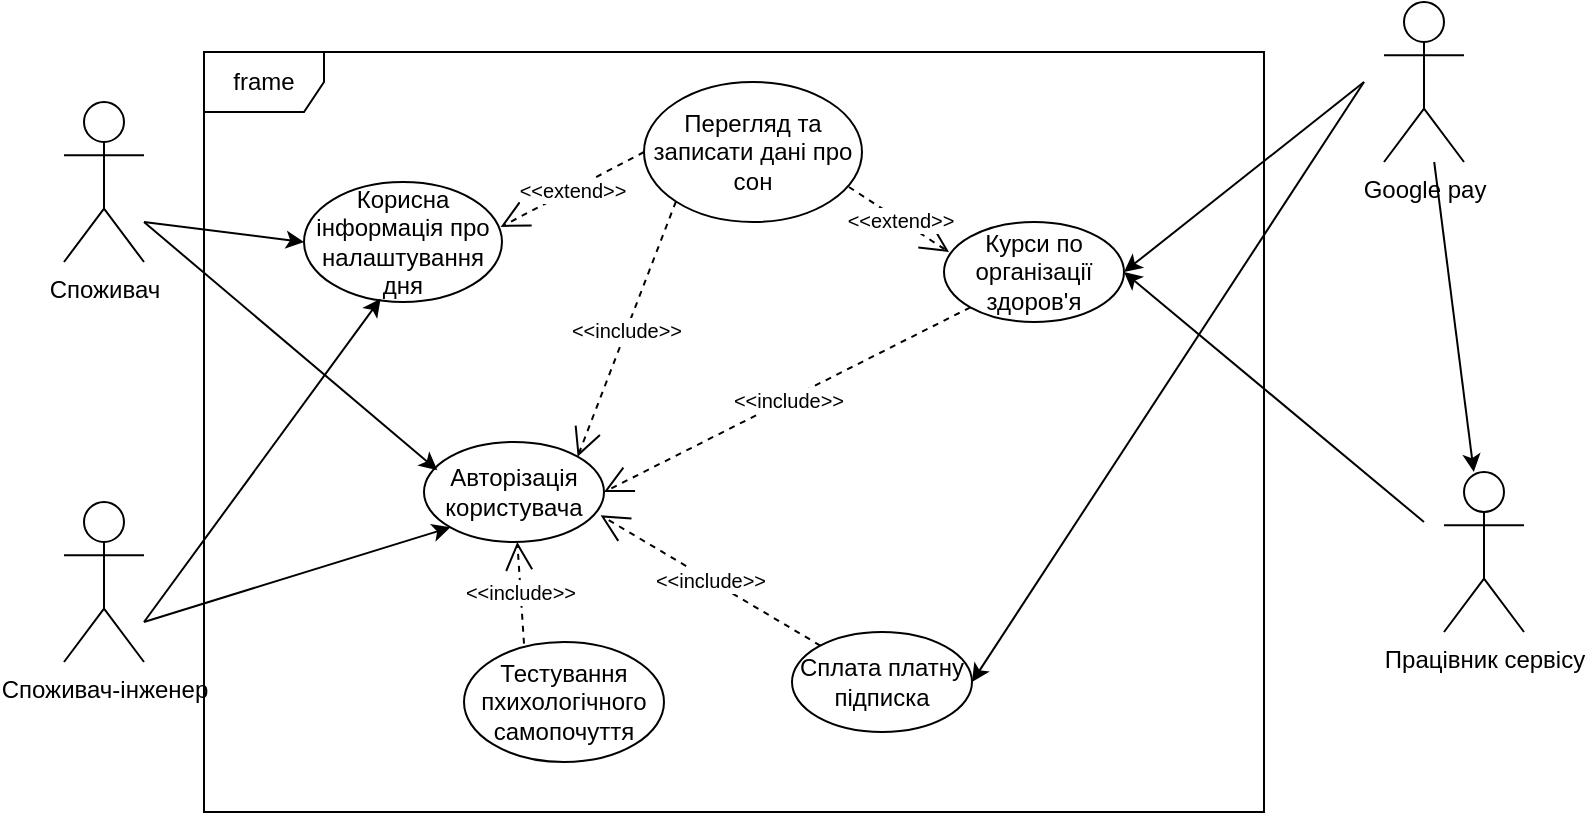 <mxfile version="20.3.3" type="github"><diagram id="IqHNt96XNkLv_4DKpf2J" name="Страница 1"><mxGraphModel dx="1422" dy="762" grid="1" gridSize="10" guides="1" tooltips="1" connect="1" arrows="1" fold="1" page="1" pageScale="1" pageWidth="827" pageHeight="1169" math="0" shadow="0"><root><mxCell id="0"/><mxCell id="1" parent="0"/><mxCell id="-ufG074SU39axxW3eWZy-1" value="frame" style="shape=umlFrame;whiteSpace=wrap;html=1;" parent="1" vertex="1"><mxGeometry x="120" y="95" width="530" height="380" as="geometry"/></mxCell><mxCell id="-ufG074SU39axxW3eWZy-2" value="Споживач" style="shape=umlActor;verticalLabelPosition=bottom;verticalAlign=top;html=1;" parent="1" vertex="1"><mxGeometry x="50" y="120" width="40" height="80" as="geometry"/></mxCell><mxCell id="-ufG074SU39axxW3eWZy-3" value="Працівник сервісу" style="shape=umlActor;verticalLabelPosition=bottom;verticalAlign=top;html=1;" parent="1" vertex="1"><mxGeometry x="740" y="305" width="40" height="80" as="geometry"/></mxCell><mxCell id="-ufG074SU39axxW3eWZy-4" value="Споживач-інженер" style="shape=umlActor;verticalLabelPosition=bottom;verticalAlign=top;html=1;" parent="1" vertex="1"><mxGeometry x="50" y="320" width="40" height="80" as="geometry"/></mxCell><mxCell id="-ufG074SU39axxW3eWZy-8" value="Перегляд та записати дані про сон" style="ellipse;whiteSpace=wrap;html=1;" parent="1" vertex="1"><mxGeometry x="340" y="110" width="109" height="70" as="geometry"/></mxCell><mxCell id="-ufG074SU39axxW3eWZy-9" value="Авторізація користувача" style="ellipse;whiteSpace=wrap;html=1;" parent="1" vertex="1"><mxGeometry x="230" y="290" width="90" height="50" as="geometry"/></mxCell><mxCell id="-ufG074SU39axxW3eWZy-10" value="Корисна інформація про налаштування дня" style="ellipse;whiteSpace=wrap;html=1;" parent="1" vertex="1"><mxGeometry x="170" y="160" width="99" height="60" as="geometry"/></mxCell><mxCell id="-ufG074SU39axxW3eWZy-11" value="Сплата платну підписка" style="ellipse;whiteSpace=wrap;html=1;" parent="1" vertex="1"><mxGeometry x="414" y="385" width="90" height="50" as="geometry"/></mxCell><mxCell id="-ufG074SU39axxW3eWZy-12" value="Тестування пхихологічного самопочуття" style="ellipse;whiteSpace=wrap;html=1;" parent="1" vertex="1"><mxGeometry x="250" y="390" width="100" height="60" as="geometry"/></mxCell><mxCell id="-ufG074SU39axxW3eWZy-14" value="Курси по організації здоров'я" style="ellipse;whiteSpace=wrap;html=1;" parent="1" vertex="1"><mxGeometry x="490" y="180" width="90" height="50" as="geometry"/></mxCell><mxCell id="-ufG074SU39axxW3eWZy-18" value="" style="endArrow=classic;html=1;rounded=0;" parent="1" source="_8N_ejEAzdSbg6BdYuQ4-2" target="-ufG074SU39axxW3eWZy-3" edge="1"><mxGeometry width="50" height="50" relative="1" as="geometry"><mxPoint x="640" y="335" as="sourcePoint"/><mxPoint x="690" y="270" as="targetPoint"/></mxGeometry></mxCell><mxCell id="-ufG074SU39axxW3eWZy-20" value="" style="endArrow=classic;html=1;rounded=0;entryX=0.387;entryY=0.972;entryDx=0;entryDy=0;entryPerimeter=0;" parent="1" target="-ufG074SU39axxW3eWZy-10" edge="1"><mxGeometry width="50" height="50" relative="1" as="geometry"><mxPoint x="90" y="380" as="sourcePoint"/><mxPoint x="140" y="330" as="targetPoint"/></mxGeometry></mxCell><mxCell id="-ufG074SU39axxW3eWZy-21" value="" style="endArrow=classic;html=1;rounded=0;entryX=0;entryY=0.5;entryDx=0;entryDy=0;" parent="1" target="-ufG074SU39axxW3eWZy-10" edge="1"><mxGeometry width="50" height="50" relative="1" as="geometry"><mxPoint x="90" y="180" as="sourcePoint"/><mxPoint x="140" y="130" as="targetPoint"/></mxGeometry></mxCell><mxCell id="-ufG074SU39axxW3eWZy-22" value="" style="endArrow=classic;html=1;rounded=0;entryX=0;entryY=1;entryDx=0;entryDy=0;" parent="1" target="-ufG074SU39axxW3eWZy-9" edge="1"><mxGeometry width="50" height="50" relative="1" as="geometry"><mxPoint x="90" y="380" as="sourcePoint"/><mxPoint x="140" y="330" as="targetPoint"/></mxGeometry></mxCell><mxCell id="-ufG074SU39axxW3eWZy-23" value="" style="endArrow=classic;html=1;rounded=0;entryX=0.074;entryY=0.283;entryDx=0;entryDy=0;entryPerimeter=0;" parent="1" target="-ufG074SU39axxW3eWZy-9" edge="1"><mxGeometry width="50" height="50" relative="1" as="geometry"><mxPoint x="90" y="180" as="sourcePoint"/><mxPoint x="140" y="130" as="targetPoint"/></mxGeometry></mxCell><mxCell id="-ufG074SU39axxW3eWZy-31" value="" style="endArrow=classic;html=1;rounded=0;entryX=1;entryY=0.5;entryDx=0;entryDy=0;" parent="1" target="-ufG074SU39axxW3eWZy-14" edge="1"><mxGeometry width="50" height="50" relative="1" as="geometry"><mxPoint x="730" y="330" as="sourcePoint"/><mxPoint x="720" y="145" as="targetPoint"/></mxGeometry></mxCell><mxCell id="-ufG074SU39axxW3eWZy-33" value="&lt;font style=&quot;font-size: 10px;&quot;&gt;&amp;lt;&amp;lt;include&amp;gt;&amp;gt;&lt;/font&gt;" style="endArrow=open;endSize=12;dashed=1;html=1;rounded=0;exitX=0;exitY=1;exitDx=0;exitDy=0;entryX=1;entryY=0;entryDx=0;entryDy=0;" parent="1" source="-ufG074SU39axxW3eWZy-8" target="-ufG074SU39axxW3eWZy-9" edge="1"><mxGeometry width="160" relative="1" as="geometry"><mxPoint x="369" y="219.17" as="sourcePoint"/><mxPoint x="529" y="219.17" as="targetPoint"/><Array as="points"/><mxPoint as="offset"/></mxGeometry></mxCell><mxCell id="-ufG074SU39axxW3eWZy-34" value="&lt;font style=&quot;font-size: 10px;&quot;&gt;&amp;lt;&amp;lt;include&amp;gt;&amp;gt;&lt;/font&gt;" style="endArrow=open;endSize=12;dashed=1;html=1;rounded=0;exitX=0.3;exitY=0.014;exitDx=0;exitDy=0;exitPerimeter=0;" parent="1" source="-ufG074SU39axxW3eWZy-12" target="-ufG074SU39axxW3eWZy-9" edge="1"><mxGeometry width="160" relative="1" as="geometry"><mxPoint x="334" y="370" as="sourcePoint"/><mxPoint x="494" y="370" as="targetPoint"/><Array as="points"/><mxPoint as="offset"/></mxGeometry></mxCell><mxCell id="-ufG074SU39axxW3eWZy-35" value="&lt;font style=&quot;font-size: 10px;&quot;&gt;&amp;lt;&amp;lt;include&amp;gt;&amp;gt;&lt;/font&gt;" style="endArrow=open;endSize=12;dashed=1;html=1;rounded=0;entryX=1;entryY=0.5;entryDx=0;entryDy=0;exitX=0;exitY=1;exitDx=0;exitDy=0;" parent="1" source="-ufG074SU39axxW3eWZy-14" target="-ufG074SU39axxW3eWZy-9" edge="1"><mxGeometry width="160" relative="1" as="geometry"><mxPoint x="440" y="259.17" as="sourcePoint"/><mxPoint x="600" y="259.17" as="targetPoint"/><Array as="points"/><mxPoint as="offset"/></mxGeometry></mxCell><mxCell id="-ufG074SU39axxW3eWZy-36" value="&lt;font style=&quot;font-size: 10px;&quot;&gt;&amp;lt;&amp;lt;include&amp;gt;&amp;gt;&lt;/font&gt;" style="endArrow=open;endSize=12;dashed=1;html=1;rounded=0;entryX=0.981;entryY=0.733;entryDx=0;entryDy=0;entryPerimeter=0;" parent="1" source="-ufG074SU39axxW3eWZy-11" target="-ufG074SU39axxW3eWZy-9" edge="1"><mxGeometry width="160" relative="1" as="geometry"><mxPoint x="460" y="380" as="sourcePoint"/><mxPoint x="620" y="380" as="targetPoint"/><Array as="points"/><mxPoint as="offset"/></mxGeometry></mxCell><mxCell id="-ufG074SU39axxW3eWZy-40" value="&lt;font style=&quot;font-size: 10px;&quot;&gt;&amp;lt;&amp;lt;extend&amp;gt;&amp;gt;&lt;/font&gt;" style="endArrow=open;endSize=12;dashed=1;html=1;rounded=0;entryX=0.993;entryY=0.375;entryDx=0;entryDy=0;entryPerimeter=0;exitX=0;exitY=0.5;exitDx=0;exitDy=0;" parent="1" source="-ufG074SU39axxW3eWZy-8" target="-ufG074SU39axxW3eWZy-10" edge="1"><mxGeometry width="160" relative="1" as="geometry"><mxPoint x="320" y="144.58" as="sourcePoint"/><mxPoint x="480" y="144.58" as="targetPoint"/><Array as="points"/><mxPoint as="offset"/></mxGeometry></mxCell><mxCell id="-ufG074SU39axxW3eWZy-41" value="&lt;font style=&quot;font-size: 10px;&quot;&gt;&amp;lt;&amp;lt;extend&amp;gt;&amp;gt;&lt;/font&gt;" style="endArrow=open;endSize=12;dashed=1;html=1;rounded=0;entryX=0.028;entryY=0.3;entryDx=0;entryDy=0;entryPerimeter=0;exitX=0.94;exitY=0.75;exitDx=0;exitDy=0;exitPerimeter=0;" parent="1" source="-ufG074SU39axxW3eWZy-8" target="-ufG074SU39axxW3eWZy-14" edge="1"><mxGeometry width="160" relative="1" as="geometry"><mxPoint x="440" y="170" as="sourcePoint"/><mxPoint x="600" y="170" as="targetPoint"/><Array as="points"/><mxPoint as="offset"/></mxGeometry></mxCell><mxCell id="_8N_ejEAzdSbg6BdYuQ4-2" value="Google pay" style="shape=umlActor;verticalLabelPosition=bottom;verticalAlign=top;html=1;" parent="1" vertex="1"><mxGeometry x="710" y="70" width="40" height="80" as="geometry"/></mxCell><mxCell id="oUk3svBoP6pDPaa-BKa4-1" value="" style="endArrow=classic;html=1;rounded=0;entryX=1;entryY=0.5;entryDx=0;entryDy=0;" parent="1" target="-ufG074SU39axxW3eWZy-11" edge="1"><mxGeometry width="50" height="50" relative="1" as="geometry"><mxPoint x="700" y="110" as="sourcePoint"/><mxPoint x="650" y="490" as="targetPoint"/></mxGeometry></mxCell><mxCell id="oUk3svBoP6pDPaa-BKa4-2" value="" style="endArrow=classic;html=1;rounded=0;entryX=1;entryY=0.5;entryDx=0;entryDy=0;" parent="1" target="-ufG074SU39axxW3eWZy-14" edge="1"><mxGeometry width="50" height="50" relative="1" as="geometry"><mxPoint x="700" y="110" as="sourcePoint"/><mxPoint x="440" y="370" as="targetPoint"/></mxGeometry></mxCell></root></mxGraphModel></diagram></mxfile>